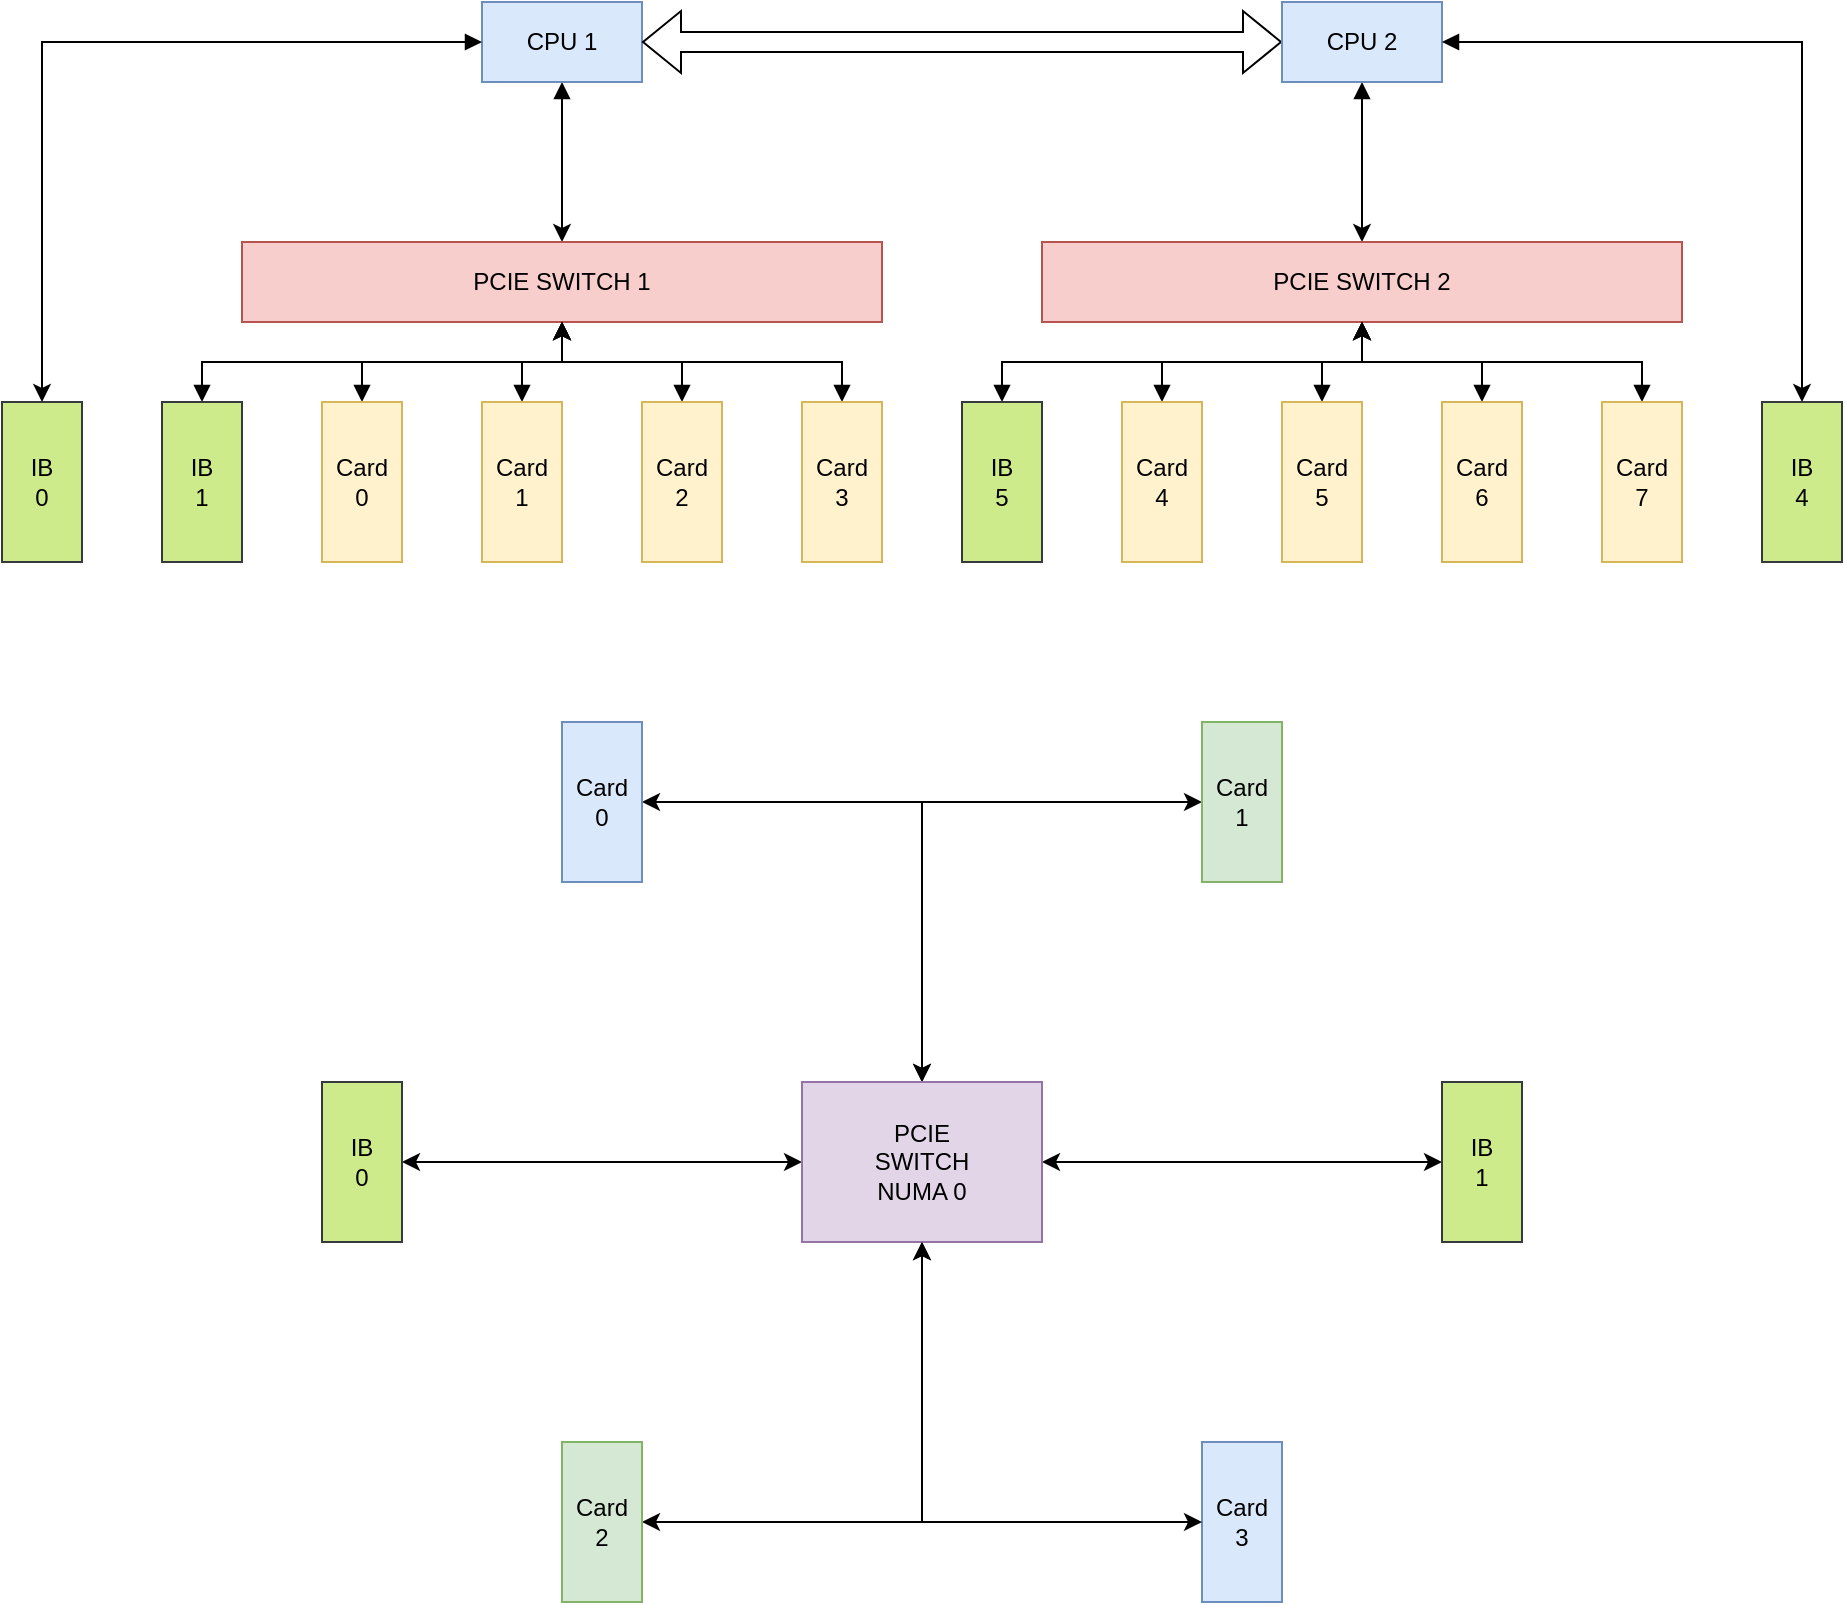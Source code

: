 <mxfile version="24.0.1" type="github">
  <diagram name="Page-1" id="SWCDpRBHAf0Qv8lJRJBr">
    <mxGraphModel dx="2924" dy="1146" grid="1" gridSize="10" guides="1" tooltips="1" connect="1" arrows="1" fold="1" page="1" pageScale="1" pageWidth="850" pageHeight="1100" math="0" shadow="0">
      <root>
        <mxCell id="0" />
        <mxCell id="1" parent="0" />
        <mxCell id="RSPlK9pwuTROTmVLT60j-1" value="" style="edgeStyle=orthogonalEdgeStyle;rounded=0;orthogonalLoop=1;jettySize=auto;html=1;startArrow=block;startFill=1;" edge="1" parent="1" source="RSPlK9pwuTROTmVLT60j-2" target="RSPlK9pwuTROTmVLT60j-6">
          <mxGeometry relative="1" as="geometry" />
        </mxCell>
        <mxCell id="RSPlK9pwuTROTmVLT60j-2" value="CPU 1" style="rounded=0;whiteSpace=wrap;html=1;fillColor=#dae8fc;strokeColor=#6c8ebf;" vertex="1" parent="1">
          <mxGeometry x="-560" y="200" width="80" height="40" as="geometry" />
        </mxCell>
        <mxCell id="RSPlK9pwuTROTmVLT60j-3" value="" style="edgeStyle=orthogonalEdgeStyle;rounded=0;orthogonalLoop=1;jettySize=auto;html=1;shape=flexArrow;endArrow=block;startArrow=block;" edge="1" parent="1" source="RSPlK9pwuTROTmVLT60j-5" target="RSPlK9pwuTROTmVLT60j-2">
          <mxGeometry relative="1" as="geometry" />
        </mxCell>
        <mxCell id="RSPlK9pwuTROTmVLT60j-4" value="" style="edgeStyle=orthogonalEdgeStyle;rounded=0;orthogonalLoop=1;jettySize=auto;html=1;startArrow=block;startFill=1;" edge="1" parent="1" source="RSPlK9pwuTROTmVLT60j-5" target="RSPlK9pwuTROTmVLT60j-7">
          <mxGeometry relative="1" as="geometry" />
        </mxCell>
        <mxCell id="RSPlK9pwuTROTmVLT60j-5" value="CPU 2" style="rounded=0;whiteSpace=wrap;html=1;fillColor=#dae8fc;strokeColor=#6c8ebf;" vertex="1" parent="1">
          <mxGeometry x="-160" y="200" width="80" height="40" as="geometry" />
        </mxCell>
        <mxCell id="RSPlK9pwuTROTmVLT60j-6" value="PCIE SWITCH 1" style="rounded=0;whiteSpace=wrap;html=1;fillColor=#f8cecc;strokeColor=#b85450;" vertex="1" parent="1">
          <mxGeometry x="-680" y="320" width="320" height="40" as="geometry" />
        </mxCell>
        <mxCell id="RSPlK9pwuTROTmVLT60j-7" value="PCIE SWITCH 2" style="rounded=0;whiteSpace=wrap;html=1;fillColor=#f8cecc;strokeColor=#b85450;" vertex="1" parent="1">
          <mxGeometry x="-280" y="320" width="320" height="40" as="geometry" />
        </mxCell>
        <mxCell id="RSPlK9pwuTROTmVLT60j-8" value="" style="edgeStyle=orthogonalEdgeStyle;rounded=0;orthogonalLoop=1;jettySize=auto;html=1;startArrow=block;startFill=1;" edge="1" parent="1" source="RSPlK9pwuTROTmVLT60j-9" target="RSPlK9pwuTROTmVLT60j-6">
          <mxGeometry relative="1" as="geometry" />
        </mxCell>
        <mxCell id="RSPlK9pwuTROTmVLT60j-9" value="Card&lt;br&gt;0" style="rounded=0;whiteSpace=wrap;html=1;fillColor=#fff2cc;strokeColor=#d6b656;" vertex="1" parent="1">
          <mxGeometry x="-640" y="400" width="40" height="80" as="geometry" />
        </mxCell>
        <mxCell id="RSPlK9pwuTROTmVLT60j-10" value="" style="edgeStyle=orthogonalEdgeStyle;rounded=0;orthogonalLoop=1;jettySize=auto;html=1;startArrow=block;startFill=1;" edge="1" parent="1" source="RSPlK9pwuTROTmVLT60j-11" target="RSPlK9pwuTROTmVLT60j-6">
          <mxGeometry relative="1" as="geometry" />
        </mxCell>
        <mxCell id="RSPlK9pwuTROTmVLT60j-11" value="Card&lt;br style=&quot;border-color: var(--border-color);&quot;&gt;1" style="rounded=0;whiteSpace=wrap;html=1;fillColor=#fff2cc;strokeColor=#d6b656;" vertex="1" parent="1">
          <mxGeometry x="-560" y="400" width="40" height="80" as="geometry" />
        </mxCell>
        <mxCell id="RSPlK9pwuTROTmVLT60j-12" value="" style="edgeStyle=orthogonalEdgeStyle;rounded=0;orthogonalLoop=1;jettySize=auto;html=1;startArrow=block;startFill=1;" edge="1" parent="1" source="RSPlK9pwuTROTmVLT60j-13" target="RSPlK9pwuTROTmVLT60j-6">
          <mxGeometry relative="1" as="geometry" />
        </mxCell>
        <mxCell id="RSPlK9pwuTROTmVLT60j-13" value="Card&lt;br style=&quot;border-color: var(--border-color);&quot;&gt;2" style="rounded=0;whiteSpace=wrap;html=1;fillColor=#fff2cc;strokeColor=#d6b656;" vertex="1" parent="1">
          <mxGeometry x="-480" y="400" width="40" height="80" as="geometry" />
        </mxCell>
        <mxCell id="RSPlK9pwuTROTmVLT60j-14" value="" style="edgeStyle=orthogonalEdgeStyle;rounded=0;orthogonalLoop=1;jettySize=auto;html=1;startArrow=block;startFill=1;" edge="1" parent="1" source="RSPlK9pwuTROTmVLT60j-15" target="RSPlK9pwuTROTmVLT60j-6">
          <mxGeometry relative="1" as="geometry" />
        </mxCell>
        <mxCell id="RSPlK9pwuTROTmVLT60j-15" value="Card&lt;br style=&quot;border-color: var(--border-color);&quot;&gt;3" style="rounded=0;whiteSpace=wrap;html=1;fillColor=#fff2cc;strokeColor=#d6b656;" vertex="1" parent="1">
          <mxGeometry x="-400" y="400" width="40" height="80" as="geometry" />
        </mxCell>
        <mxCell id="RSPlK9pwuTROTmVLT60j-16" value="" style="edgeStyle=orthogonalEdgeStyle;rounded=0;orthogonalLoop=1;jettySize=auto;html=1;startArrow=block;startFill=1;" edge="1" parent="1" source="RSPlK9pwuTROTmVLT60j-17" target="RSPlK9pwuTROTmVLT60j-6">
          <mxGeometry relative="1" as="geometry" />
        </mxCell>
        <mxCell id="RSPlK9pwuTROTmVLT60j-17" value="IB&lt;br&gt;1" style="rounded=0;whiteSpace=wrap;html=1;fillColor=#cdeb8b;strokeColor=#36393d;" vertex="1" parent="1">
          <mxGeometry x="-720" y="400" width="40" height="80" as="geometry" />
        </mxCell>
        <mxCell id="RSPlK9pwuTROTmVLT60j-18" value="" style="edgeStyle=orthogonalEdgeStyle;rounded=0;orthogonalLoop=1;jettySize=auto;html=1;startArrow=block;startFill=1;" edge="1" parent="1" source="RSPlK9pwuTROTmVLT60j-19" target="RSPlK9pwuTROTmVLT60j-7">
          <mxGeometry relative="1" as="geometry" />
        </mxCell>
        <mxCell id="RSPlK9pwuTROTmVLT60j-19" value="Card&lt;br style=&quot;border-color: var(--border-color);&quot;&gt;4" style="rounded=0;whiteSpace=wrap;html=1;fillColor=#fff2cc;strokeColor=#d6b656;" vertex="1" parent="1">
          <mxGeometry x="-240" y="400" width="40" height="80" as="geometry" />
        </mxCell>
        <mxCell id="RSPlK9pwuTROTmVLT60j-20" value="" style="edgeStyle=orthogonalEdgeStyle;rounded=0;orthogonalLoop=1;jettySize=auto;html=1;startArrow=block;startFill=1;" edge="1" parent="1" source="RSPlK9pwuTROTmVLT60j-21" target="RSPlK9pwuTROTmVLT60j-7">
          <mxGeometry relative="1" as="geometry" />
        </mxCell>
        <mxCell id="RSPlK9pwuTROTmVLT60j-21" value="Card&lt;br style=&quot;border-color: var(--border-color);&quot;&gt;5" style="rounded=0;whiteSpace=wrap;html=1;fillColor=#fff2cc;strokeColor=#d6b656;" vertex="1" parent="1">
          <mxGeometry x="-160" y="400" width="40" height="80" as="geometry" />
        </mxCell>
        <mxCell id="RSPlK9pwuTROTmVLT60j-22" value="" style="edgeStyle=orthogonalEdgeStyle;rounded=0;orthogonalLoop=1;jettySize=auto;html=1;startArrow=block;startFill=1;" edge="1" parent="1" source="RSPlK9pwuTROTmVLT60j-23" target="RSPlK9pwuTROTmVLT60j-7">
          <mxGeometry relative="1" as="geometry" />
        </mxCell>
        <mxCell id="RSPlK9pwuTROTmVLT60j-23" value="Card&lt;br style=&quot;border-color: var(--border-color);&quot;&gt;6" style="rounded=0;whiteSpace=wrap;html=1;fillColor=#fff2cc;strokeColor=#d6b656;" vertex="1" parent="1">
          <mxGeometry x="-80" y="400" width="40" height="80" as="geometry" />
        </mxCell>
        <mxCell id="RSPlK9pwuTROTmVLT60j-24" value="" style="edgeStyle=orthogonalEdgeStyle;rounded=0;orthogonalLoop=1;jettySize=auto;html=1;startArrow=block;startFill=1;" edge="1" parent="1" source="RSPlK9pwuTROTmVLT60j-25" target="RSPlK9pwuTROTmVLT60j-7">
          <mxGeometry relative="1" as="geometry" />
        </mxCell>
        <mxCell id="RSPlK9pwuTROTmVLT60j-25" value="Card&lt;br style=&quot;border-color: var(--border-color);&quot;&gt;7" style="rounded=0;whiteSpace=wrap;html=1;fillColor=#fff2cc;strokeColor=#d6b656;" vertex="1" parent="1">
          <mxGeometry y="400" width="40" height="80" as="geometry" />
        </mxCell>
        <mxCell id="RSPlK9pwuTROTmVLT60j-26" value="" style="edgeStyle=orthogonalEdgeStyle;rounded=0;orthogonalLoop=1;jettySize=auto;html=1;startArrow=block;startFill=1;" edge="1" parent="1" source="RSPlK9pwuTROTmVLT60j-27" target="RSPlK9pwuTROTmVLT60j-7">
          <mxGeometry relative="1" as="geometry" />
        </mxCell>
        <mxCell id="RSPlK9pwuTROTmVLT60j-27" value="IB&lt;br&gt;5" style="rounded=0;whiteSpace=wrap;html=1;fillColor=#cdeb8b;strokeColor=#36393d;" vertex="1" parent="1">
          <mxGeometry x="-320" y="400" width="40" height="80" as="geometry" />
        </mxCell>
        <mxCell id="RSPlK9pwuTROTmVLT60j-28" value="IB&lt;br&gt;0" style="rounded=0;whiteSpace=wrap;html=1;fillColor=#cdeb8b;strokeColor=#36393d;" vertex="1" parent="1">
          <mxGeometry x="-800" y="400" width="40" height="80" as="geometry" />
        </mxCell>
        <mxCell id="RSPlK9pwuTROTmVLT60j-29" value="" style="edgeStyle=orthogonalEdgeStyle;rounded=0;orthogonalLoop=1;jettySize=auto;html=1;exitX=0;exitY=0.5;exitDx=0;exitDy=0;entryX=0.5;entryY=0;entryDx=0;entryDy=0;startArrow=block;startFill=1;" edge="1" parent="1" source="RSPlK9pwuTROTmVLT60j-2" target="RSPlK9pwuTROTmVLT60j-28">
          <mxGeometry relative="1" as="geometry">
            <mxPoint x="-510" y="250" as="sourcePoint" />
            <mxPoint x="-510" y="330" as="targetPoint" />
          </mxGeometry>
        </mxCell>
        <mxCell id="RSPlK9pwuTROTmVLT60j-30" value="IB&lt;br&gt;4" style="rounded=0;whiteSpace=wrap;html=1;fillColor=#cdeb8b;strokeColor=#36393d;" vertex="1" parent="1">
          <mxGeometry x="80" y="400" width="40" height="80" as="geometry" />
        </mxCell>
        <mxCell id="RSPlK9pwuTROTmVLT60j-31" value="" style="edgeStyle=orthogonalEdgeStyle;rounded=0;orthogonalLoop=1;jettySize=auto;html=1;exitX=1;exitY=0.5;exitDx=0;exitDy=0;entryX=0.5;entryY=0;entryDx=0;entryDy=0;startArrow=block;startFill=1;" edge="1" parent="1" source="RSPlK9pwuTROTmVLT60j-5" target="RSPlK9pwuTROTmVLT60j-30">
          <mxGeometry relative="1" as="geometry">
            <mxPoint x="280" y="220" as="sourcePoint" />
            <mxPoint x="330" y="330" as="targetPoint" />
          </mxGeometry>
        </mxCell>
        <mxCell id="RSPlK9pwuTROTmVLT60j-33" value="" style="edgeStyle=orthogonalEdgeStyle;rounded=0;orthogonalLoop=1;jettySize=auto;html=1;startArrow=classic;startFill=1;" edge="1" parent="1" source="RSPlK9pwuTROTmVLT60j-34" target="RSPlK9pwuTROTmVLT60j-44">
          <mxGeometry relative="1" as="geometry">
            <Array as="points">
              <mxPoint x="-340" y="600" />
            </Array>
          </mxGeometry>
        </mxCell>
        <mxCell id="RSPlK9pwuTROTmVLT60j-34" value="Card&lt;br&gt;0" style="rounded=0;whiteSpace=wrap;html=1;fillColor=#dae8fc;strokeColor=#6c8ebf;" vertex="1" parent="1">
          <mxGeometry x="-520" y="560" width="40" height="80" as="geometry" />
        </mxCell>
        <mxCell id="RSPlK9pwuTROTmVLT60j-35" value="" style="edgeStyle=orthogonalEdgeStyle;rounded=0;orthogonalLoop=1;jettySize=auto;html=1;startArrow=classic;startFill=1;" edge="1" parent="1" source="RSPlK9pwuTROTmVLT60j-36" target="RSPlK9pwuTROTmVLT60j-44">
          <mxGeometry relative="1" as="geometry">
            <Array as="points">
              <mxPoint x="-340" y="600" />
            </Array>
          </mxGeometry>
        </mxCell>
        <mxCell id="RSPlK9pwuTROTmVLT60j-36" value="Card&lt;br style=&quot;border-color: var(--border-color);&quot;&gt;1" style="rounded=0;whiteSpace=wrap;html=1;fillColor=#d5e8d4;strokeColor=#82b366;" vertex="1" parent="1">
          <mxGeometry x="-200" y="560" width="40" height="80" as="geometry" />
        </mxCell>
        <mxCell id="RSPlK9pwuTROTmVLT60j-37" value="" style="edgeStyle=orthogonalEdgeStyle;rounded=0;orthogonalLoop=1;jettySize=auto;html=1;startArrow=classic;startFill=1;" edge="1" parent="1" source="RSPlK9pwuTROTmVLT60j-38" target="RSPlK9pwuTROTmVLT60j-44">
          <mxGeometry relative="1" as="geometry" />
        </mxCell>
        <mxCell id="RSPlK9pwuTROTmVLT60j-38" value="Card&lt;br style=&quot;border-color: var(--border-color);&quot;&gt;2" style="rounded=0;whiteSpace=wrap;html=1;fillColor=#d5e8d4;strokeColor=#82b366;" vertex="1" parent="1">
          <mxGeometry x="-520" y="920" width="40" height="80" as="geometry" />
        </mxCell>
        <mxCell id="RSPlK9pwuTROTmVLT60j-39" value="Card&lt;br style=&quot;border-color: var(--border-color);&quot;&gt;3" style="rounded=0;whiteSpace=wrap;html=1;fillColor=#dae8fc;strokeColor=#6c8ebf;" vertex="1" parent="1">
          <mxGeometry x="-200" y="920" width="40" height="80" as="geometry" />
        </mxCell>
        <mxCell id="RSPlK9pwuTROTmVLT60j-40" value="" style="edgeStyle=orthogonalEdgeStyle;rounded=0;orthogonalLoop=1;jettySize=auto;html=1;startArrow=classic;startFill=1;" edge="1" parent="1" source="RSPlK9pwuTROTmVLT60j-41" target="RSPlK9pwuTROTmVLT60j-44">
          <mxGeometry relative="1" as="geometry" />
        </mxCell>
        <mxCell id="RSPlK9pwuTROTmVLT60j-41" value="IB&lt;br&gt;1" style="rounded=0;whiteSpace=wrap;html=1;fillColor=#cdeb8b;strokeColor=#36393d;" vertex="1" parent="1">
          <mxGeometry x="-80" y="740" width="40" height="80" as="geometry" />
        </mxCell>
        <mxCell id="RSPlK9pwuTROTmVLT60j-42" value="" style="edgeStyle=orthogonalEdgeStyle;rounded=0;orthogonalLoop=1;jettySize=auto;html=1;startArrow=classic;startFill=1;" edge="1" parent="1" source="RSPlK9pwuTROTmVLT60j-43" target="RSPlK9pwuTROTmVLT60j-44">
          <mxGeometry relative="1" as="geometry" />
        </mxCell>
        <mxCell id="RSPlK9pwuTROTmVLT60j-43" value="IB&lt;br&gt;0" style="rounded=0;whiteSpace=wrap;html=1;fillColor=#cdeb8b;strokeColor=#36393d;" vertex="1" parent="1">
          <mxGeometry x="-640" y="740" width="40" height="80" as="geometry" />
        </mxCell>
        <mxCell id="RSPlK9pwuTROTmVLT60j-44" value="PCIE&lt;div&gt;SWITCH&lt;/div&gt;&lt;div&gt;NUMA 0&lt;/div&gt;" style="rounded=0;whiteSpace=wrap;html=1;fillColor=#e1d5e7;strokeColor=#9673a6;" vertex="1" parent="1">
          <mxGeometry x="-400" y="740" width="120" height="80" as="geometry" />
        </mxCell>
        <mxCell id="RSPlK9pwuTROTmVLT60j-49" value="" style="edgeStyle=orthogonalEdgeStyle;rounded=0;orthogonalLoop=1;jettySize=auto;html=1;startArrow=classic;startFill=1;exitX=0;exitY=0.5;exitDx=0;exitDy=0;entryX=0.5;entryY=1;entryDx=0;entryDy=0;" edge="1" parent="1" source="RSPlK9pwuTROTmVLT60j-39" target="RSPlK9pwuTROTmVLT60j-44">
          <mxGeometry relative="1" as="geometry">
            <mxPoint x="-470" y="970" as="sourcePoint" />
            <mxPoint x="-330" y="830" as="targetPoint" />
          </mxGeometry>
        </mxCell>
      </root>
    </mxGraphModel>
  </diagram>
</mxfile>
